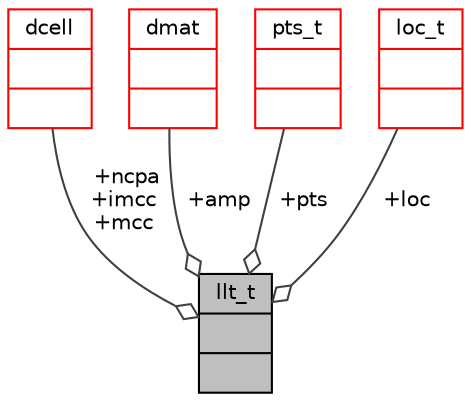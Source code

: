 digraph "llt_t"
{
 // INTERACTIVE_SVG=YES
  bgcolor="transparent";
  edge [fontname="Helvetica",fontsize="10",labelfontname="Helvetica",labelfontsize="10"];
  node [fontname="Helvetica",fontsize="10",shape=record];
  Node19 [label="{llt_t\n||}",height=0.2,width=0.4,color="black", fillcolor="grey75", style="filled", fontcolor="black"];
  Node20 -> Node19 [color="grey25",fontsize="10",style="solid",label=" +ncpa\n+imcc\n+mcc" ,arrowhead="odiamond",fontname="Helvetica"];
  Node20 [label="{dcell\n||}",height=0.2,width=0.4,color="red",URL="$type_8h.html#structdcell"];
  Node22 -> Node19 [color="grey25",fontsize="10",style="solid",label=" +amp" ,arrowhead="odiamond",fontname="Helvetica"];
  Node22 [label="{dmat\n||}",height=0.2,width=0.4,color="red",URL="$type_8h.html#structdmat"];
  Node24 -> Node19 [color="grey25",fontsize="10",style="solid",label=" +pts" ,arrowhead="odiamond",fontname="Helvetica"];
  Node24 [label="{pts_t\n||}",height=0.2,width=0.4,color="red",URL="$type_8h.html#structpts__t"];
  Node26 -> Node19 [color="grey25",fontsize="10",style="solid",label=" +loc" ,arrowhead="odiamond",fontname="Helvetica"];
  Node26 [label="{loc_t\n||}",height=0.2,width=0.4,color="red",URL="$type_8h.html#structloc__t"];
}
